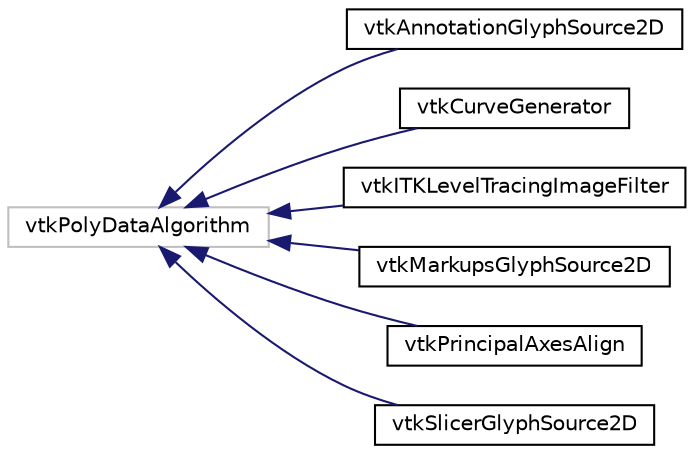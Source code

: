 digraph "Graphical Class Hierarchy"
{
  bgcolor="transparent";
  edge [fontname="Helvetica",fontsize="10",labelfontname="Helvetica",labelfontsize="10"];
  node [fontname="Helvetica",fontsize="10",shape=record];
  rankdir="LR";
  Node50 [label="vtkPolyDataAlgorithm",height=0.2,width=0.4,color="grey75"];
  Node50 -> Node0 [dir="back",color="midnightblue",fontsize="10",style="solid",fontname="Helvetica"];
  Node0 [label="vtkAnnotationGlyphSource2D",height=0.2,width=0.4,color="black",URL="$classvtkAnnotationGlyphSource2D.html"];
  Node50 -> Node52 [dir="back",color="midnightblue",fontsize="10",style="solid",fontname="Helvetica"];
  Node52 [label="vtkCurveGenerator",height=0.2,width=0.4,color="black",URL="$classvtkCurveGenerator.html",tooltip="Filter that generates curves between points of an input polydata. "];
  Node50 -> Node53 [dir="back",color="midnightblue",fontsize="10",style="solid",fontname="Helvetica"];
  Node53 [label="vtkITKLevelTracingImageFilter",height=0.2,width=0.4,color="black",URL="$classvtkITKLevelTracingImageFilter.html",tooltip="Wrapper class around itk::LevelTracingImageFilterImageFilter. "];
  Node50 -> Node54 [dir="back",color="midnightblue",fontsize="10",style="solid",fontname="Helvetica"];
  Node54 [label="vtkMarkupsGlyphSource2D",height=0.2,width=0.4,color="black",URL="$classvtkMarkupsGlyphSource2D.html"];
  Node50 -> Node55 [dir="back",color="midnightblue",fontsize="10",style="solid",fontname="Helvetica"];
  Node55 [label="vtkPrincipalAxesAlign",height=0.2,width=0.4,color="black",URL="$classvtkPrincipalAxesAlign.html"];
  Node50 -> Node56 [dir="back",color="midnightblue",fontsize="10",style="solid",fontname="Helvetica"];
  Node56 [label="vtkSlicerGlyphSource2D",height=0.2,width=0.4,color="black",URL="$classvtkSlicerGlyphSource2D.html"];
}
